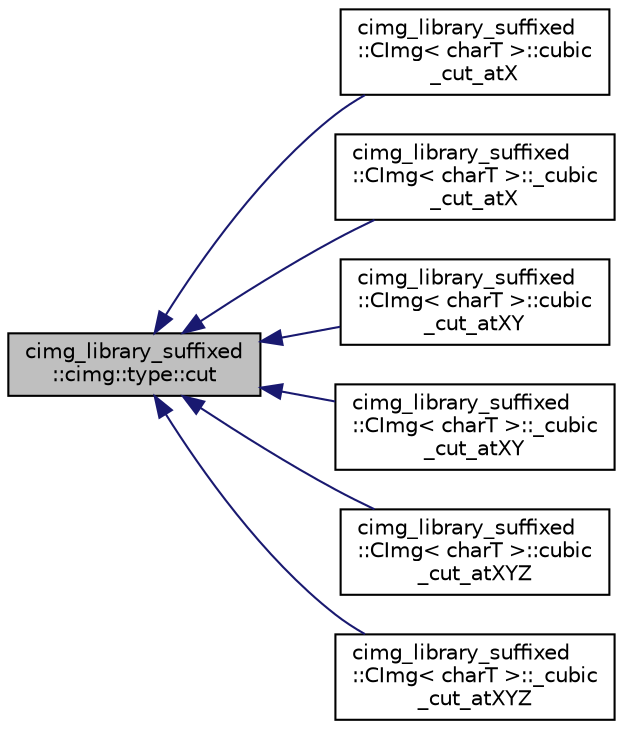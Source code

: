 digraph "cimg_library_suffixed::cimg::type::cut"
{
  edge [fontname="Helvetica",fontsize="10",labelfontname="Helvetica",labelfontsize="10"];
  node [fontname="Helvetica",fontsize="10",shape=record];
  rankdir="LR";
  Node3 [label="cimg_library_suffixed\l::cimg::type::cut",height=0.2,width=0.4,color="black", fillcolor="grey75", style="filled", fontcolor="black"];
  Node3 -> Node4 [dir="back",color="midnightblue",fontsize="10",style="solid",fontname="Helvetica"];
  Node4 [label="cimg_library_suffixed\l::CImg\< charT \>::cubic\l_cut_atX",height=0.2,width=0.4,color="black", fillcolor="white", style="filled",URL="$structcimg__library__suffixed_1_1_c_img.html#a400409cc6ba9413fbd50673625e6335a",tooltip="Return clamped pixel value, using cubic interpolation and Dirichlet boundary conditions for the X-coo..."];
  Node3 -> Node5 [dir="back",color="midnightblue",fontsize="10",style="solid",fontname="Helvetica"];
  Node5 [label="cimg_library_suffixed\l::CImg\< charT \>::_cubic\l_cut_atX",height=0.2,width=0.4,color="black", fillcolor="white", style="filled",URL="$structcimg__library__suffixed_1_1_c_img.html#a99690e6e82972751d45b0af8ddffc235"];
  Node3 -> Node6 [dir="back",color="midnightblue",fontsize="10",style="solid",fontname="Helvetica"];
  Node6 [label="cimg_library_suffixed\l::CImg\< charT \>::cubic\l_cut_atXY",height=0.2,width=0.4,color="black", fillcolor="white", style="filled",URL="$structcimg__library__suffixed_1_1_c_img.html#ad74951678b673f186bcf7adc4b976cc8",tooltip="Return clamped pixel value, using cubic interpolation and Dirichlet boundary conditions for the X..."];
  Node3 -> Node7 [dir="back",color="midnightblue",fontsize="10",style="solid",fontname="Helvetica"];
  Node7 [label="cimg_library_suffixed\l::CImg\< charT \>::_cubic\l_cut_atXY",height=0.2,width=0.4,color="black", fillcolor="white", style="filled",URL="$structcimg__library__suffixed_1_1_c_img.html#a95f59be46a05ba6695a9dda99d3f5955"];
  Node3 -> Node8 [dir="back",color="midnightblue",fontsize="10",style="solid",fontname="Helvetica"];
  Node8 [label="cimg_library_suffixed\l::CImg\< charT \>::cubic\l_cut_atXYZ",height=0.2,width=0.4,color="black", fillcolor="white", style="filled",URL="$structcimg__library__suffixed_1_1_c_img.html#a36375932eba1f1062034c42b934c7788",tooltip="Return clamped pixel value, using cubic interpolation and Dirichlet boundary conditions for the XYZ-c..."];
  Node3 -> Node9 [dir="back",color="midnightblue",fontsize="10",style="solid",fontname="Helvetica"];
  Node9 [label="cimg_library_suffixed\l::CImg\< charT \>::_cubic\l_cut_atXYZ",height=0.2,width=0.4,color="black", fillcolor="white", style="filled",URL="$structcimg__library__suffixed_1_1_c_img.html#a410d8aba50a87b5a93e1ee0306ba77a0"];
}
